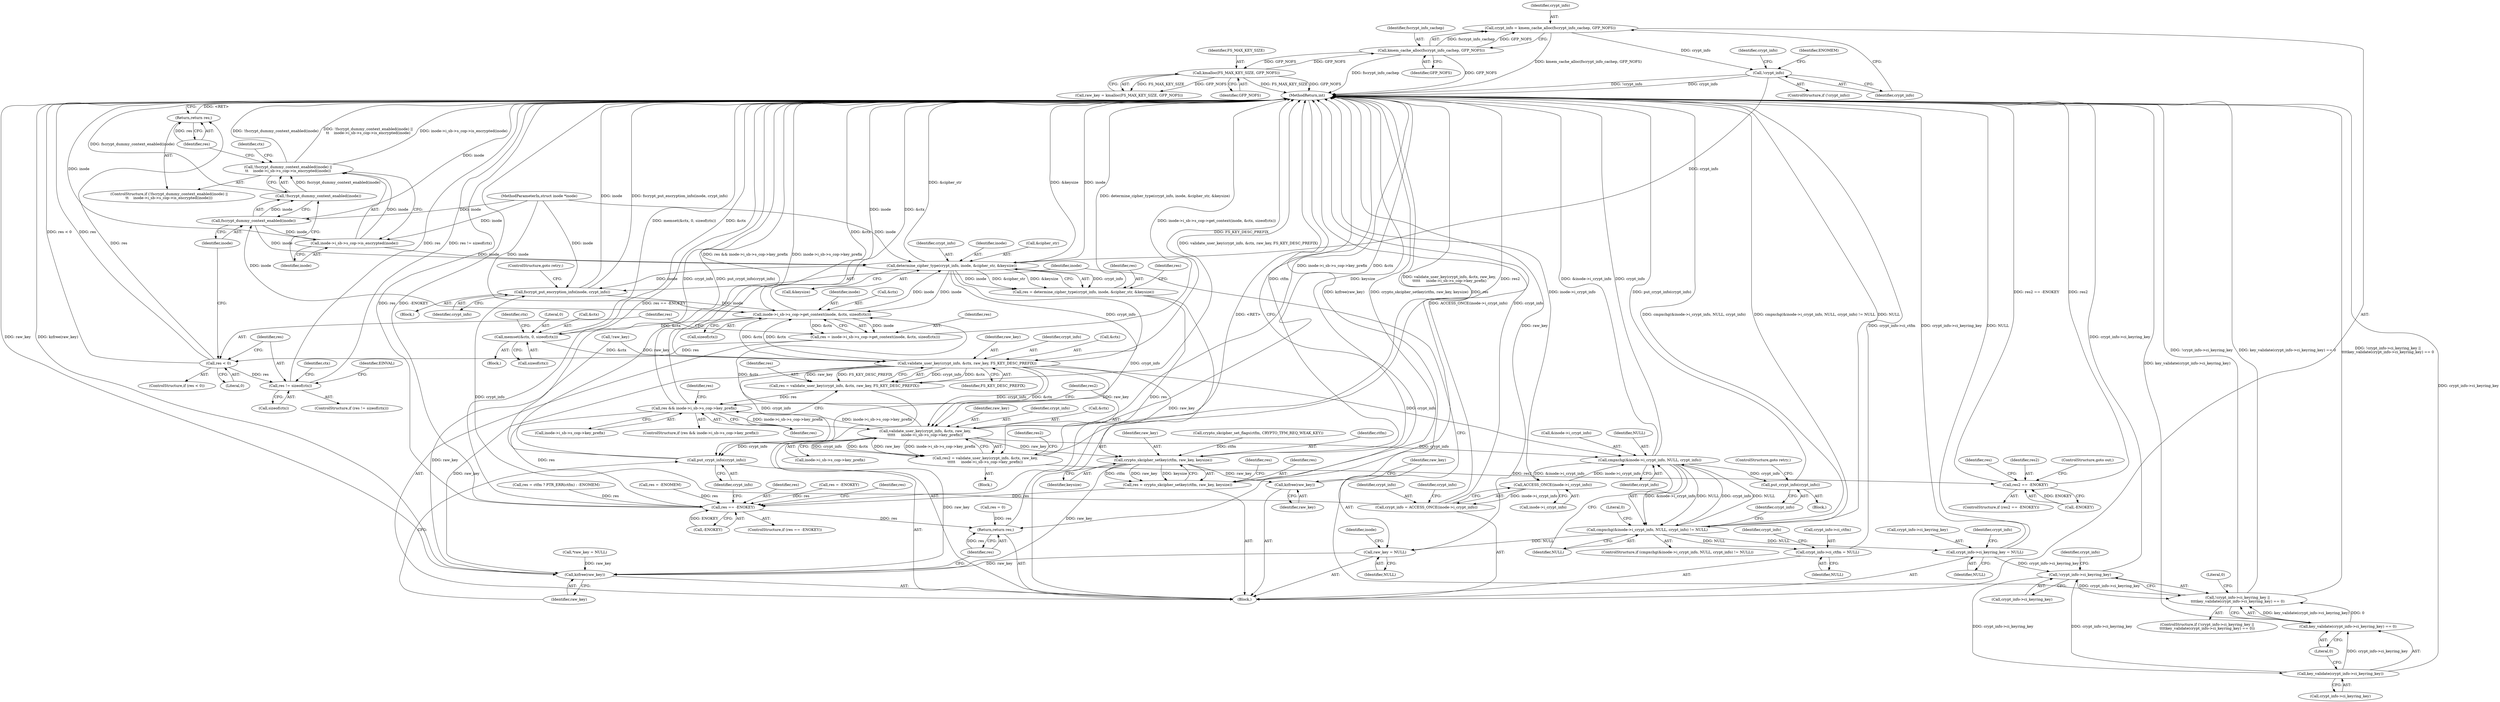 digraph "0_linux_1b53cf9815bb4744958d41f3795d5d5a1d365e2d_1@API" {
"1000246" [label="(Call,crypt_info = kmem_cache_alloc(fscrypt_info_cachep, GFP_NOFS))"];
"1000248" [label="(Call,kmem_cache_alloc(fscrypt_info_cachep, GFP_NOFS))"];
"1000317" [label="(Call,kmalloc(FS_MAX_KEY_SIZE, GFP_NOFS))"];
"1000252" [label="(Call,!crypt_info)"];
"1000301" [label="(Call,determine_cipher_type(crypt_info, inode, &cipher_str, &keysize))"];
"1000165" [label="(Call,fscrypt_put_encryption_info(inode, crypt_info))"];
"1000171" [label="(Call,inode->i_sb->s_cop->get_context(inode, &ctx, sizeof(ctx)))"];
"1000169" [label="(Call,res = inode->i_sb->s_cop->get_context(inode, &ctx, sizeof(ctx)))"];
"1000178" [label="(Call,res < 0)"];
"1000189" [label="(Return,return res;)"];
"1000220" [label="(Call,res != sizeof(ctx))"];
"1000185" [label="(Call,fscrypt_dummy_context_enabled(inode))"];
"1000184" [label="(Call,!fscrypt_dummy_context_enabled(inode))"];
"1000183" [label="(Call,!fscrypt_dummy_context_enabled(inode) ||\n\t\t    inode->i_sb->s_cop->is_encrypted(inode))"];
"1000187" [label="(Call,inode->i_sb->s_cop->is_encrypted(inode))"];
"1000191" [label="(Call,memset(&ctx, 0, sizeof(ctx)))"];
"1000326" [label="(Call,validate_user_key(crypt_info, &ctx, raw_key, FS_KEY_DESC_PREFIX))"];
"1000324" [label="(Call,res = validate_user_key(crypt_info, &ctx, raw_key, FS_KEY_DESC_PREFIX))"];
"1000333" [label="(Call,res && inode->i_sb->s_cop->key_prefix)"];
"1000346" [label="(Call,validate_user_key(crypt_info, &ctx, raw_key,\n\t\t\t\t\t     inode->i_sb->s_cop->key_prefix))"];
"1000344" [label="(Call,res2 = validate_user_key(crypt_info, &ctx, raw_key,\n\t\t\t\t\t     inode->i_sb->s_cop->key_prefix))"];
"1000362" [label="(Call,res2 == -ENOKEY)"];
"1000411" [label="(Call,crypto_skcipher_setkey(ctfm, raw_key, keysize))"];
"1000409" [label="(Call,res = crypto_skcipher_setkey(ctfm, raw_key, keysize))"];
"1000441" [label="(Call,res == -ENOKEY)"];
"1000452" [label="(Return,return res;)"];
"1000418" [label="(Call,kzfree(raw_key))"];
"1000450" [label="(Call,kzfree(raw_key))"];
"1000425" [label="(Call,cmpxchg(&inode->i_crypt_info, NULL, crypt_info))"];
"1000144" [label="(Call,ACCESS_ONCE(inode->i_crypt_info))"];
"1000142" [label="(Call,crypt_info = ACCESS_ONCE(inode->i_crypt_info))"];
"1000424" [label="(Call,cmpxchg(&inode->i_crypt_info, NULL, crypt_info) != NULL)"];
"1000278" [label="(Call,crypt_info->ci_ctfm = NULL)"];
"1000283" [label="(Call,crypt_info->ci_keyring_key = NULL)"];
"1000153" [label="(Call,!crypt_info->ci_keyring_key)"];
"1000152" [label="(Call,!crypt_info->ci_keyring_key ||\n\t\t\t\tkey_validate(crypt_info->ci_keyring_key) == 0)"];
"1000158" [label="(Call,key_validate(crypt_info->ci_keyring_key))"];
"1000157" [label="(Call,key_validate(crypt_info->ci_keyring_key) == 0)"];
"1000420" [label="(Call,raw_key = NULL)"];
"1000434" [label="(Call,put_crypt_info(crypt_info))"];
"1000448" [label="(Call,put_crypt_info(crypt_info))"];
"1000299" [label="(Call,res = determine_cipher_type(crypt_info, inode, &cipher_str, &keysize))"];
"1000227" [label="(Identifier,EINVAL)"];
"1000283" [label="(Call,crypt_info->ci_keyring_key = NULL)"];
"1000177" [label="(ControlStructure,if (res < 0))"];
"1000438" [label="(Literal,0)"];
"1000359" [label="(Identifier,res2)"];
"1000443" [label="(Call,-ENOKEY)"];
"1000279" [label="(Call,crypt_info->ci_ctfm)"];
"1000420" [label="(Call,raw_key = NULL)"];
"1000252" [label="(Call,!crypt_info)"];
"1000367" [label="(Identifier,res)"];
"1000416" [label="(Identifier,res)"];
"1000406" [label="(Call,crypto_skcipher_set_flags(ctfm, CRYPTO_TFM_REQ_WEAK_KEY))"];
"1000166" [label="(Identifier,inode)"];
"1000335" [label="(Call,inode->i_sb->s_cop->key_prefix)"];
"1000187" [label="(Call,inode->i_sb->s_cop->is_encrypted(inode))"];
"1000250" [label="(Identifier,GFP_NOFS)"];
"1000442" [label="(Identifier,res)"];
"1000183" [label="(Call,!fscrypt_dummy_context_enabled(inode) ||\n\t\t    inode->i_sb->s_cop->is_encrypted(inode))"];
"1000364" [label="(Call,-ENOKEY)"];
"1000302" [label="(Identifier,crypt_info)"];
"1000428" [label="(Identifier,inode)"];
"1000301" [label="(Call,determine_cipher_type(crypt_info, inode, &cipher_str, &keysize))"];
"1000432" [label="(Identifier,NULL)"];
"1000332" [label="(ControlStructure,if (res && inode->i_sb->s_cop->key_prefix))"];
"1000175" [label="(Call,sizeof(ctx))"];
"1000362" [label="(Call,res2 == -ENOKEY)"];
"1000180" [label="(Literal,0)"];
"1000450" [label="(Call,kzfree(raw_key))"];
"1000325" [label="(Identifier,res)"];
"1000434" [label="(Call,put_crypt_info(crypt_info))"];
"1000188" [label="(Identifier,inode)"];
"1000172" [label="(Identifier,inode)"];
"1000426" [label="(Call,&inode->i_crypt_info)"];
"1000246" [label="(Call,crypt_info = kmem_cache_alloc(fscrypt_info_cachep, GFP_NOFS))"];
"1000179" [label="(Identifier,res)"];
"1000181" [label="(Block,)"];
"1000222" [label="(Call,sizeof(ctx))"];
"1000185" [label="(Call,fscrypt_dummy_context_enabled(inode))"];
"1000199" [label="(Identifier,ctx)"];
"1000423" [label="(ControlStructure,if (cmpxchg(&inode->i_crypt_info, NULL, crypt_info) != NULL))"];
"1000165" [label="(Call,fscrypt_put_encryption_info(inode, crypt_info))"];
"1000173" [label="(Call,&ctx)"];
"1000361" [label="(ControlStructure,if (res2 == -ENOKEY))"];
"1000299" [label="(Call,res = determine_cipher_type(crypt_info, inode, &cipher_str, &keysize))"];
"1000330" [label="(Identifier,raw_key)"];
"1000194" [label="(Literal,0)"];
"1000366" [label="(Call,res = -ENOKEY)"];
"1000168" [label="(ControlStructure,goto retry;)"];
"1000324" [label="(Call,res = validate_user_key(crypt_info, &ctx, raw_key, FS_KEY_DESC_PREFIX))"];
"1000152" [label="(Call,!crypt_info->ci_keyring_key ||\n\t\t\t\tkey_validate(crypt_info->ci_keyring_key) == 0)"];
"1000253" [label="(Identifier,crypt_info)"];
"1000424" [label="(Call,cmpxchg(&inode->i_crypt_info, NULL, crypt_info) != NULL)"];
"1000333" [label="(Call,res && inode->i_sb->s_cop->key_prefix)"];
"1000433" [label="(Block,)"];
"1000159" [label="(Call,crypt_info->ci_keyring_key)"];
"1000191" [label="(Call,memset(&ctx, 0, sizeof(ctx)))"];
"1000162" [label="(Literal,0)"];
"1000327" [label="(Identifier,crypt_info)"];
"1000418" [label="(Call,kzfree(raw_key))"];
"1000157" [label="(Call,key_validate(crypt_info->ci_keyring_key) == 0)"];
"1000419" [label="(Identifier,raw_key)"];
"1000410" [label="(Identifier,res)"];
"1000144" [label="(Call,ACCESS_ONCE(inode->i_crypt_info))"];
"1000345" [label="(Identifier,res2)"];
"1000259" [label="(Identifier,crypt_info)"];
"1000189" [label="(Return,return res;)"];
"1000306" [label="(Call,&keysize)"];
"1000326" [label="(Call,validate_user_key(crypt_info, &ctx, raw_key, FS_KEY_DESC_PREFIX))"];
"1000446" [label="(Identifier,res)"];
"1000284" [label="(Call,crypt_info->ci_keyring_key)"];
"1000282" [label="(Identifier,NULL)"];
"1000153" [label="(Call,!crypt_info->ci_keyring_key)"];
"1000350" [label="(Identifier,raw_key)"];
"1000303" [label="(Identifier,inode)"];
"1000287" [label="(Identifier,NULL)"];
"1000412" [label="(Identifier,ctfm)"];
"1000300" [label="(Identifier,res)"];
"1000154" [label="(Call,crypt_info->ci_keyring_key)"];
"1000448" [label="(Call,put_crypt_info(crypt_info))"];
"1000334" [label="(Identifier,res)"];
"1000451" [label="(Identifier,raw_key)"];
"1000104" [label="(Block,)"];
"1000151" [label="(ControlStructure,if (!crypt_info->ci_keyring_key ||\n\t\t\t\tkey_validate(crypt_info->ci_keyring_key) == 0))"];
"1000169" [label="(Call,res = inode->i_sb->s_cop->get_context(inode, &ctx, sizeof(ctx)))"];
"1000143" [label="(Identifier,crypt_info)"];
"1000190" [label="(Identifier,res)"];
"1000452" [label="(Return,return res;)"];
"1000440" [label="(ControlStructure,if (res == -ENOKEY))"];
"1000409" [label="(Call,res = crypto_skcipher_setkey(ctfm, raw_key, keysize))"];
"1000285" [label="(Identifier,crypt_info)"];
"1000186" [label="(Identifier,inode)"];
"1000184" [label="(Call,!fscrypt_dummy_context_enabled(inode))"];
"1000411" [label="(Call,crypto_skcipher_setkey(ctfm, raw_key, keysize))"];
"1000309" [label="(Identifier,res)"];
"1000435" [label="(Identifier,crypt_info)"];
"1000195" [label="(Call,sizeof(ctx))"];
"1000342" [label="(Block,)"];
"1000142" [label="(Call,crypt_info = ACCESS_ONCE(inode->i_crypt_info))"];
"1000315" [label="(Call,raw_key = kmalloc(FS_MAX_KEY_SIZE, GFP_NOFS))"];
"1000441" [label="(Call,res == -ENOKEY)"];
"1000344" [label="(Call,res2 = validate_user_key(crypt_info, &ctx, raw_key,\n\t\t\t\t\t     inode->i_sb->s_cop->key_prefix))"];
"1000248" [label="(Call,kmem_cache_alloc(fscrypt_info_cachep, GFP_NOFS))"];
"1000318" [label="(Identifier,FS_MAX_KEY_SIZE)"];
"1000363" [label="(Identifier,res2)"];
"1000431" [label="(Identifier,crypt_info)"];
"1000170" [label="(Identifier,res)"];
"1000351" [label="(Call,inode->i_sb->s_cop->key_prefix)"];
"1000290" [label="(Identifier,crypt_info)"];
"1000346" [label="(Call,validate_user_key(crypt_info, &ctx, raw_key,\n\t\t\t\t\t     inode->i_sb->s_cop->key_prefix))"];
"1000158" [label="(Call,key_validate(crypt_info->ci_keyring_key))"];
"1000149" [label="(Identifier,crypt_info)"];
"1000445" [label="(Call,res = 0)"];
"1000304" [label="(Call,&cipher_str)"];
"1000193" [label="(Identifier,ctx)"];
"1000449" [label="(Identifier,crypt_info)"];
"1000347" [label="(Identifier,crypt_info)"];
"1000414" [label="(Identifier,keysize)"];
"1000192" [label="(Call,&ctx)"];
"1000348" [label="(Call,&ctx)"];
"1000321" [label="(Call,!raw_key)"];
"1000220" [label="(Call,res != sizeof(ctx))"];
"1000150" [label="(Block,)"];
"1000454" [label="(MethodReturn,int)"];
"1000436" [label="(ControlStructure,goto retry;)"];
"1000389" [label="(Call,res = ctfm ? PTR_ERR(ctfm) : -ENOMEM)"];
"1000247" [label="(Identifier,crypt_info)"];
"1000182" [label="(ControlStructure,if (!fscrypt_dummy_context_enabled(inode) ||\n\t\t    inode->i_sb->s_cop->is_encrypted(inode)))"];
"1000164" [label="(Literal,0)"];
"1000251" [label="(ControlStructure,if (!crypt_info))"];
"1000256" [label="(Identifier,ENOMEM)"];
"1000219" [label="(ControlStructure,if (res != sizeof(ctx)))"];
"1000453" [label="(Identifier,res)"];
"1000145" [label="(Call,inode->i_crypt_info)"];
"1000171" [label="(Call,inode->i_sb->s_cop->get_context(inode, &ctx, sizeof(ctx)))"];
"1000311" [label="(Call,res = -ENOMEM)"];
"1000178" [label="(Call,res < 0)"];
"1000328" [label="(Call,&ctx)"];
"1000249" [label="(Identifier,fscrypt_info_cachep)"];
"1000370" [label="(ControlStructure,goto out;)"];
"1000413" [label="(Identifier,raw_key)"];
"1000103" [label="(MethodParameterIn,struct inode *inode)"];
"1000111" [label="(Call,*raw_key = NULL)"];
"1000221" [label="(Identifier,res)"];
"1000231" [label="(Identifier,ctx)"];
"1000425" [label="(Call,cmpxchg(&inode->i_crypt_info, NULL, crypt_info))"];
"1000373" [label="(Identifier,res)"];
"1000319" [label="(Identifier,GFP_NOFS)"];
"1000331" [label="(Identifier,FS_KEY_DESC_PREFIX)"];
"1000430" [label="(Identifier,NULL)"];
"1000421" [label="(Identifier,raw_key)"];
"1000317" [label="(Call,kmalloc(FS_MAX_KEY_SIZE, GFP_NOFS))"];
"1000422" [label="(Identifier,NULL)"];
"1000278" [label="(Call,crypt_info->ci_ctfm = NULL)"];
"1000160" [label="(Identifier,crypt_info)"];
"1000167" [label="(Identifier,crypt_info)"];
"1000246" -> "1000104"  [label="AST: "];
"1000246" -> "1000248"  [label="CFG: "];
"1000247" -> "1000246"  [label="AST: "];
"1000248" -> "1000246"  [label="AST: "];
"1000253" -> "1000246"  [label="CFG: "];
"1000246" -> "1000454"  [label="DDG: kmem_cache_alloc(fscrypt_info_cachep, GFP_NOFS)"];
"1000248" -> "1000246"  [label="DDG: fscrypt_info_cachep"];
"1000248" -> "1000246"  [label="DDG: GFP_NOFS"];
"1000246" -> "1000252"  [label="DDG: crypt_info"];
"1000248" -> "1000250"  [label="CFG: "];
"1000249" -> "1000248"  [label="AST: "];
"1000250" -> "1000248"  [label="AST: "];
"1000248" -> "1000454"  [label="DDG: GFP_NOFS"];
"1000248" -> "1000454"  [label="DDG: fscrypt_info_cachep"];
"1000317" -> "1000248"  [label="DDG: GFP_NOFS"];
"1000248" -> "1000317"  [label="DDG: GFP_NOFS"];
"1000317" -> "1000315"  [label="AST: "];
"1000317" -> "1000319"  [label="CFG: "];
"1000318" -> "1000317"  [label="AST: "];
"1000319" -> "1000317"  [label="AST: "];
"1000315" -> "1000317"  [label="CFG: "];
"1000317" -> "1000454"  [label="DDG: FS_MAX_KEY_SIZE"];
"1000317" -> "1000454"  [label="DDG: GFP_NOFS"];
"1000317" -> "1000315"  [label="DDG: FS_MAX_KEY_SIZE"];
"1000317" -> "1000315"  [label="DDG: GFP_NOFS"];
"1000252" -> "1000251"  [label="AST: "];
"1000252" -> "1000253"  [label="CFG: "];
"1000253" -> "1000252"  [label="AST: "];
"1000256" -> "1000252"  [label="CFG: "];
"1000259" -> "1000252"  [label="CFG: "];
"1000252" -> "1000454"  [label="DDG: crypt_info"];
"1000252" -> "1000454"  [label="DDG: !crypt_info"];
"1000252" -> "1000301"  [label="DDG: crypt_info"];
"1000301" -> "1000299"  [label="AST: "];
"1000301" -> "1000306"  [label="CFG: "];
"1000302" -> "1000301"  [label="AST: "];
"1000303" -> "1000301"  [label="AST: "];
"1000304" -> "1000301"  [label="AST: "];
"1000306" -> "1000301"  [label="AST: "];
"1000299" -> "1000301"  [label="CFG: "];
"1000301" -> "1000454"  [label="DDG: &cipher_str"];
"1000301" -> "1000454"  [label="DDG: inode"];
"1000301" -> "1000454"  [label="DDG: &keysize"];
"1000301" -> "1000165"  [label="DDG: inode"];
"1000301" -> "1000171"  [label="DDG: inode"];
"1000301" -> "1000299"  [label="DDG: crypt_info"];
"1000301" -> "1000299"  [label="DDG: inode"];
"1000301" -> "1000299"  [label="DDG: &cipher_str"];
"1000301" -> "1000299"  [label="DDG: &keysize"];
"1000187" -> "1000301"  [label="DDG: inode"];
"1000185" -> "1000301"  [label="DDG: inode"];
"1000171" -> "1000301"  [label="DDG: inode"];
"1000103" -> "1000301"  [label="DDG: inode"];
"1000301" -> "1000326"  [label="DDG: crypt_info"];
"1000301" -> "1000448"  [label="DDG: crypt_info"];
"1000165" -> "1000150"  [label="AST: "];
"1000165" -> "1000167"  [label="CFG: "];
"1000166" -> "1000165"  [label="AST: "];
"1000167" -> "1000165"  [label="AST: "];
"1000168" -> "1000165"  [label="CFG: "];
"1000165" -> "1000454"  [label="DDG: inode"];
"1000165" -> "1000454"  [label="DDG: fscrypt_put_encryption_info(inode, crypt_info)"];
"1000103" -> "1000165"  [label="DDG: inode"];
"1000142" -> "1000165"  [label="DDG: crypt_info"];
"1000165" -> "1000171"  [label="DDG: inode"];
"1000171" -> "1000169"  [label="AST: "];
"1000171" -> "1000175"  [label="CFG: "];
"1000172" -> "1000171"  [label="AST: "];
"1000173" -> "1000171"  [label="AST: "];
"1000175" -> "1000171"  [label="AST: "];
"1000169" -> "1000171"  [label="CFG: "];
"1000171" -> "1000454"  [label="DDG: inode"];
"1000171" -> "1000454"  [label="DDG: &ctx"];
"1000171" -> "1000169"  [label="DDG: inode"];
"1000171" -> "1000169"  [label="DDG: &ctx"];
"1000103" -> "1000171"  [label="DDG: inode"];
"1000346" -> "1000171"  [label="DDG: &ctx"];
"1000326" -> "1000171"  [label="DDG: &ctx"];
"1000171" -> "1000185"  [label="DDG: inode"];
"1000171" -> "1000191"  [label="DDG: &ctx"];
"1000171" -> "1000326"  [label="DDG: &ctx"];
"1000169" -> "1000104"  [label="AST: "];
"1000170" -> "1000169"  [label="AST: "];
"1000179" -> "1000169"  [label="CFG: "];
"1000169" -> "1000454"  [label="DDG: inode->i_sb->s_cop->get_context(inode, &ctx, sizeof(ctx))"];
"1000169" -> "1000178"  [label="DDG: res"];
"1000178" -> "1000177"  [label="AST: "];
"1000178" -> "1000180"  [label="CFG: "];
"1000179" -> "1000178"  [label="AST: "];
"1000180" -> "1000178"  [label="AST: "];
"1000186" -> "1000178"  [label="CFG: "];
"1000221" -> "1000178"  [label="CFG: "];
"1000178" -> "1000454"  [label="DDG: res < 0"];
"1000178" -> "1000454"  [label="DDG: res"];
"1000178" -> "1000189"  [label="DDG: res"];
"1000178" -> "1000220"  [label="DDG: res"];
"1000189" -> "1000182"  [label="AST: "];
"1000189" -> "1000190"  [label="CFG: "];
"1000190" -> "1000189"  [label="AST: "];
"1000454" -> "1000189"  [label="CFG: "];
"1000189" -> "1000454"  [label="DDG: <RET>"];
"1000190" -> "1000189"  [label="DDG: res"];
"1000220" -> "1000219"  [label="AST: "];
"1000220" -> "1000222"  [label="CFG: "];
"1000221" -> "1000220"  [label="AST: "];
"1000222" -> "1000220"  [label="AST: "];
"1000227" -> "1000220"  [label="CFG: "];
"1000231" -> "1000220"  [label="CFG: "];
"1000220" -> "1000454"  [label="DDG: res"];
"1000220" -> "1000454"  [label="DDG: res != sizeof(ctx)"];
"1000185" -> "1000184"  [label="AST: "];
"1000185" -> "1000186"  [label="CFG: "];
"1000186" -> "1000185"  [label="AST: "];
"1000184" -> "1000185"  [label="CFG: "];
"1000185" -> "1000454"  [label="DDG: inode"];
"1000185" -> "1000184"  [label="DDG: inode"];
"1000103" -> "1000185"  [label="DDG: inode"];
"1000185" -> "1000187"  [label="DDG: inode"];
"1000184" -> "1000183"  [label="AST: "];
"1000188" -> "1000184"  [label="CFG: "];
"1000183" -> "1000184"  [label="CFG: "];
"1000184" -> "1000454"  [label="DDG: fscrypt_dummy_context_enabled(inode)"];
"1000184" -> "1000183"  [label="DDG: fscrypt_dummy_context_enabled(inode)"];
"1000183" -> "1000182"  [label="AST: "];
"1000183" -> "1000187"  [label="CFG: "];
"1000187" -> "1000183"  [label="AST: "];
"1000190" -> "1000183"  [label="CFG: "];
"1000193" -> "1000183"  [label="CFG: "];
"1000183" -> "1000454"  [label="DDG: inode->i_sb->s_cop->is_encrypted(inode)"];
"1000183" -> "1000454"  [label="DDG: !fscrypt_dummy_context_enabled(inode)"];
"1000183" -> "1000454"  [label="DDG: !fscrypt_dummy_context_enabled(inode) ||\n\t\t    inode->i_sb->s_cop->is_encrypted(inode)"];
"1000187" -> "1000183"  [label="DDG: inode"];
"1000187" -> "1000188"  [label="CFG: "];
"1000188" -> "1000187"  [label="AST: "];
"1000187" -> "1000454"  [label="DDG: inode"];
"1000103" -> "1000187"  [label="DDG: inode"];
"1000191" -> "1000181"  [label="AST: "];
"1000191" -> "1000195"  [label="CFG: "];
"1000192" -> "1000191"  [label="AST: "];
"1000194" -> "1000191"  [label="AST: "];
"1000195" -> "1000191"  [label="AST: "];
"1000199" -> "1000191"  [label="CFG: "];
"1000191" -> "1000454"  [label="DDG: memset(&ctx, 0, sizeof(ctx))"];
"1000191" -> "1000454"  [label="DDG: &ctx"];
"1000191" -> "1000326"  [label="DDG: &ctx"];
"1000326" -> "1000324"  [label="AST: "];
"1000326" -> "1000331"  [label="CFG: "];
"1000327" -> "1000326"  [label="AST: "];
"1000328" -> "1000326"  [label="AST: "];
"1000330" -> "1000326"  [label="AST: "];
"1000331" -> "1000326"  [label="AST: "];
"1000324" -> "1000326"  [label="CFG: "];
"1000326" -> "1000454"  [label="DDG: FS_KEY_DESC_PREFIX"];
"1000326" -> "1000454"  [label="DDG: &ctx"];
"1000326" -> "1000324"  [label="DDG: crypt_info"];
"1000326" -> "1000324"  [label="DDG: &ctx"];
"1000326" -> "1000324"  [label="DDG: raw_key"];
"1000326" -> "1000324"  [label="DDG: FS_KEY_DESC_PREFIX"];
"1000321" -> "1000326"  [label="DDG: raw_key"];
"1000326" -> "1000346"  [label="DDG: crypt_info"];
"1000326" -> "1000346"  [label="DDG: &ctx"];
"1000326" -> "1000346"  [label="DDG: raw_key"];
"1000326" -> "1000411"  [label="DDG: raw_key"];
"1000326" -> "1000425"  [label="DDG: crypt_info"];
"1000326" -> "1000448"  [label="DDG: crypt_info"];
"1000326" -> "1000450"  [label="DDG: raw_key"];
"1000324" -> "1000104"  [label="AST: "];
"1000325" -> "1000324"  [label="AST: "];
"1000334" -> "1000324"  [label="CFG: "];
"1000324" -> "1000454"  [label="DDG: validate_user_key(crypt_info, &ctx, raw_key, FS_KEY_DESC_PREFIX)"];
"1000324" -> "1000333"  [label="DDG: res"];
"1000333" -> "1000332"  [label="AST: "];
"1000333" -> "1000334"  [label="CFG: "];
"1000333" -> "1000335"  [label="CFG: "];
"1000334" -> "1000333"  [label="AST: "];
"1000335" -> "1000333"  [label="AST: "];
"1000345" -> "1000333"  [label="CFG: "];
"1000373" -> "1000333"  [label="CFG: "];
"1000333" -> "1000454"  [label="DDG: res && inode->i_sb->s_cop->key_prefix"];
"1000333" -> "1000454"  [label="DDG: inode->i_sb->s_cop->key_prefix"];
"1000346" -> "1000333"  [label="DDG: inode->i_sb->s_cop->key_prefix"];
"1000333" -> "1000346"  [label="DDG: inode->i_sb->s_cop->key_prefix"];
"1000333" -> "1000441"  [label="DDG: res"];
"1000346" -> "1000344"  [label="AST: "];
"1000346" -> "1000351"  [label="CFG: "];
"1000347" -> "1000346"  [label="AST: "];
"1000348" -> "1000346"  [label="AST: "];
"1000350" -> "1000346"  [label="AST: "];
"1000351" -> "1000346"  [label="AST: "];
"1000344" -> "1000346"  [label="CFG: "];
"1000346" -> "1000454"  [label="DDG: inode->i_sb->s_cop->key_prefix"];
"1000346" -> "1000454"  [label="DDG: &ctx"];
"1000346" -> "1000344"  [label="DDG: crypt_info"];
"1000346" -> "1000344"  [label="DDG: &ctx"];
"1000346" -> "1000344"  [label="DDG: raw_key"];
"1000346" -> "1000344"  [label="DDG: inode->i_sb->s_cop->key_prefix"];
"1000346" -> "1000411"  [label="DDG: raw_key"];
"1000346" -> "1000425"  [label="DDG: crypt_info"];
"1000346" -> "1000448"  [label="DDG: crypt_info"];
"1000346" -> "1000450"  [label="DDG: raw_key"];
"1000344" -> "1000342"  [label="AST: "];
"1000345" -> "1000344"  [label="AST: "];
"1000359" -> "1000344"  [label="CFG: "];
"1000344" -> "1000454"  [label="DDG: validate_user_key(crypt_info, &ctx, raw_key,\n\t\t\t\t\t     inode->i_sb->s_cop->key_prefix)"];
"1000344" -> "1000454"  [label="DDG: res2"];
"1000344" -> "1000362"  [label="DDG: res2"];
"1000362" -> "1000361"  [label="AST: "];
"1000362" -> "1000364"  [label="CFG: "];
"1000363" -> "1000362"  [label="AST: "];
"1000364" -> "1000362"  [label="AST: "];
"1000367" -> "1000362"  [label="CFG: "];
"1000370" -> "1000362"  [label="CFG: "];
"1000362" -> "1000454"  [label="DDG: res2 == -ENOKEY"];
"1000362" -> "1000454"  [label="DDG: res2"];
"1000364" -> "1000362"  [label="DDG: ENOKEY"];
"1000411" -> "1000409"  [label="AST: "];
"1000411" -> "1000414"  [label="CFG: "];
"1000412" -> "1000411"  [label="AST: "];
"1000413" -> "1000411"  [label="AST: "];
"1000414" -> "1000411"  [label="AST: "];
"1000409" -> "1000411"  [label="CFG: "];
"1000411" -> "1000454"  [label="DDG: ctfm"];
"1000411" -> "1000454"  [label="DDG: keysize"];
"1000411" -> "1000409"  [label="DDG: ctfm"];
"1000411" -> "1000409"  [label="DDG: raw_key"];
"1000411" -> "1000409"  [label="DDG: keysize"];
"1000406" -> "1000411"  [label="DDG: ctfm"];
"1000411" -> "1000418"  [label="DDG: raw_key"];
"1000411" -> "1000450"  [label="DDG: raw_key"];
"1000409" -> "1000104"  [label="AST: "];
"1000410" -> "1000409"  [label="AST: "];
"1000416" -> "1000409"  [label="CFG: "];
"1000409" -> "1000454"  [label="DDG: crypto_skcipher_setkey(ctfm, raw_key, keysize)"];
"1000409" -> "1000454"  [label="DDG: res"];
"1000409" -> "1000441"  [label="DDG: res"];
"1000441" -> "1000440"  [label="AST: "];
"1000441" -> "1000443"  [label="CFG: "];
"1000442" -> "1000441"  [label="AST: "];
"1000443" -> "1000441"  [label="AST: "];
"1000446" -> "1000441"  [label="CFG: "];
"1000449" -> "1000441"  [label="CFG: "];
"1000441" -> "1000454"  [label="DDG: res"];
"1000441" -> "1000454"  [label="DDG: -ENOKEY"];
"1000441" -> "1000454"  [label="DDG: res == -ENOKEY"];
"1000311" -> "1000441"  [label="DDG: res"];
"1000366" -> "1000441"  [label="DDG: res"];
"1000389" -> "1000441"  [label="DDG: res"];
"1000299" -> "1000441"  [label="DDG: res"];
"1000443" -> "1000441"  [label="DDG: ENOKEY"];
"1000441" -> "1000452"  [label="DDG: res"];
"1000452" -> "1000104"  [label="AST: "];
"1000452" -> "1000453"  [label="CFG: "];
"1000453" -> "1000452"  [label="AST: "];
"1000454" -> "1000452"  [label="CFG: "];
"1000452" -> "1000454"  [label="DDG: <RET>"];
"1000453" -> "1000452"  [label="DDG: res"];
"1000445" -> "1000452"  [label="DDG: res"];
"1000418" -> "1000104"  [label="AST: "];
"1000418" -> "1000419"  [label="CFG: "];
"1000419" -> "1000418"  [label="AST: "];
"1000421" -> "1000418"  [label="CFG: "];
"1000418" -> "1000454"  [label="DDG: kzfree(raw_key)"];
"1000450" -> "1000104"  [label="AST: "];
"1000450" -> "1000451"  [label="CFG: "];
"1000451" -> "1000450"  [label="AST: "];
"1000453" -> "1000450"  [label="CFG: "];
"1000450" -> "1000454"  [label="DDG: kzfree(raw_key)"];
"1000450" -> "1000454"  [label="DDG: raw_key"];
"1000321" -> "1000450"  [label="DDG: raw_key"];
"1000420" -> "1000450"  [label="DDG: raw_key"];
"1000111" -> "1000450"  [label="DDG: raw_key"];
"1000425" -> "1000424"  [label="AST: "];
"1000425" -> "1000431"  [label="CFG: "];
"1000426" -> "1000425"  [label="AST: "];
"1000430" -> "1000425"  [label="AST: "];
"1000431" -> "1000425"  [label="AST: "];
"1000432" -> "1000425"  [label="CFG: "];
"1000425" -> "1000454"  [label="DDG: &inode->i_crypt_info"];
"1000425" -> "1000454"  [label="DDG: crypt_info"];
"1000425" -> "1000144"  [label="DDG: &inode->i_crypt_info"];
"1000425" -> "1000424"  [label="DDG: &inode->i_crypt_info"];
"1000425" -> "1000424"  [label="DDG: NULL"];
"1000425" -> "1000424"  [label="DDG: crypt_info"];
"1000144" -> "1000425"  [label="DDG: inode->i_crypt_info"];
"1000424" -> "1000425"  [label="DDG: NULL"];
"1000425" -> "1000434"  [label="DDG: crypt_info"];
"1000144" -> "1000142"  [label="AST: "];
"1000144" -> "1000145"  [label="CFG: "];
"1000145" -> "1000144"  [label="AST: "];
"1000142" -> "1000144"  [label="CFG: "];
"1000144" -> "1000454"  [label="DDG: inode->i_crypt_info"];
"1000144" -> "1000142"  [label="DDG: inode->i_crypt_info"];
"1000142" -> "1000104"  [label="AST: "];
"1000143" -> "1000142"  [label="AST: "];
"1000149" -> "1000142"  [label="CFG: "];
"1000142" -> "1000454"  [label="DDG: ACCESS_ONCE(inode->i_crypt_info)"];
"1000142" -> "1000454"  [label="DDG: crypt_info"];
"1000424" -> "1000423"  [label="AST: "];
"1000424" -> "1000432"  [label="CFG: "];
"1000432" -> "1000424"  [label="AST: "];
"1000435" -> "1000424"  [label="CFG: "];
"1000438" -> "1000424"  [label="CFG: "];
"1000424" -> "1000454"  [label="DDG: cmpxchg(&inode->i_crypt_info, NULL, crypt_info)"];
"1000424" -> "1000454"  [label="DDG: cmpxchg(&inode->i_crypt_info, NULL, crypt_info) != NULL"];
"1000424" -> "1000454"  [label="DDG: NULL"];
"1000424" -> "1000278"  [label="DDG: NULL"];
"1000424" -> "1000283"  [label="DDG: NULL"];
"1000424" -> "1000420"  [label="DDG: NULL"];
"1000278" -> "1000104"  [label="AST: "];
"1000278" -> "1000282"  [label="CFG: "];
"1000279" -> "1000278"  [label="AST: "];
"1000282" -> "1000278"  [label="AST: "];
"1000285" -> "1000278"  [label="CFG: "];
"1000278" -> "1000454"  [label="DDG: crypt_info->ci_ctfm"];
"1000283" -> "1000104"  [label="AST: "];
"1000283" -> "1000287"  [label="CFG: "];
"1000284" -> "1000283"  [label="AST: "];
"1000287" -> "1000283"  [label="AST: "];
"1000290" -> "1000283"  [label="CFG: "];
"1000283" -> "1000454"  [label="DDG: crypt_info->ci_keyring_key"];
"1000283" -> "1000454"  [label="DDG: NULL"];
"1000283" -> "1000153"  [label="DDG: crypt_info->ci_keyring_key"];
"1000153" -> "1000152"  [label="AST: "];
"1000153" -> "1000154"  [label="CFG: "];
"1000154" -> "1000153"  [label="AST: "];
"1000160" -> "1000153"  [label="CFG: "];
"1000152" -> "1000153"  [label="CFG: "];
"1000153" -> "1000454"  [label="DDG: crypt_info->ci_keyring_key"];
"1000153" -> "1000152"  [label="DDG: crypt_info->ci_keyring_key"];
"1000158" -> "1000153"  [label="DDG: crypt_info->ci_keyring_key"];
"1000153" -> "1000158"  [label="DDG: crypt_info->ci_keyring_key"];
"1000152" -> "1000151"  [label="AST: "];
"1000152" -> "1000157"  [label="CFG: "];
"1000157" -> "1000152"  [label="AST: "];
"1000164" -> "1000152"  [label="CFG: "];
"1000166" -> "1000152"  [label="CFG: "];
"1000152" -> "1000454"  [label="DDG: key_validate(crypt_info->ci_keyring_key) == 0"];
"1000152" -> "1000454"  [label="DDG: !crypt_info->ci_keyring_key ||\n\t\t\t\tkey_validate(crypt_info->ci_keyring_key) == 0"];
"1000152" -> "1000454"  [label="DDG: !crypt_info->ci_keyring_key"];
"1000157" -> "1000152"  [label="DDG: key_validate(crypt_info->ci_keyring_key)"];
"1000157" -> "1000152"  [label="DDG: 0"];
"1000158" -> "1000157"  [label="AST: "];
"1000158" -> "1000159"  [label="CFG: "];
"1000159" -> "1000158"  [label="AST: "];
"1000162" -> "1000158"  [label="CFG: "];
"1000158" -> "1000454"  [label="DDG: crypt_info->ci_keyring_key"];
"1000158" -> "1000157"  [label="DDG: crypt_info->ci_keyring_key"];
"1000157" -> "1000162"  [label="CFG: "];
"1000162" -> "1000157"  [label="AST: "];
"1000157" -> "1000454"  [label="DDG: key_validate(crypt_info->ci_keyring_key)"];
"1000420" -> "1000104"  [label="AST: "];
"1000420" -> "1000422"  [label="CFG: "];
"1000421" -> "1000420"  [label="AST: "];
"1000422" -> "1000420"  [label="AST: "];
"1000428" -> "1000420"  [label="CFG: "];
"1000420" -> "1000454"  [label="DDG: raw_key"];
"1000434" -> "1000433"  [label="AST: "];
"1000434" -> "1000435"  [label="CFG: "];
"1000435" -> "1000434"  [label="AST: "];
"1000436" -> "1000434"  [label="CFG: "];
"1000434" -> "1000454"  [label="DDG: put_crypt_info(crypt_info)"];
"1000448" -> "1000104"  [label="AST: "];
"1000448" -> "1000449"  [label="CFG: "];
"1000449" -> "1000448"  [label="AST: "];
"1000451" -> "1000448"  [label="CFG: "];
"1000448" -> "1000454"  [label="DDG: crypt_info"];
"1000448" -> "1000454"  [label="DDG: put_crypt_info(crypt_info)"];
"1000299" -> "1000104"  [label="AST: "];
"1000300" -> "1000299"  [label="AST: "];
"1000309" -> "1000299"  [label="CFG: "];
"1000299" -> "1000454"  [label="DDG: determine_cipher_type(crypt_info, inode, &cipher_str, &keysize)"];
}
